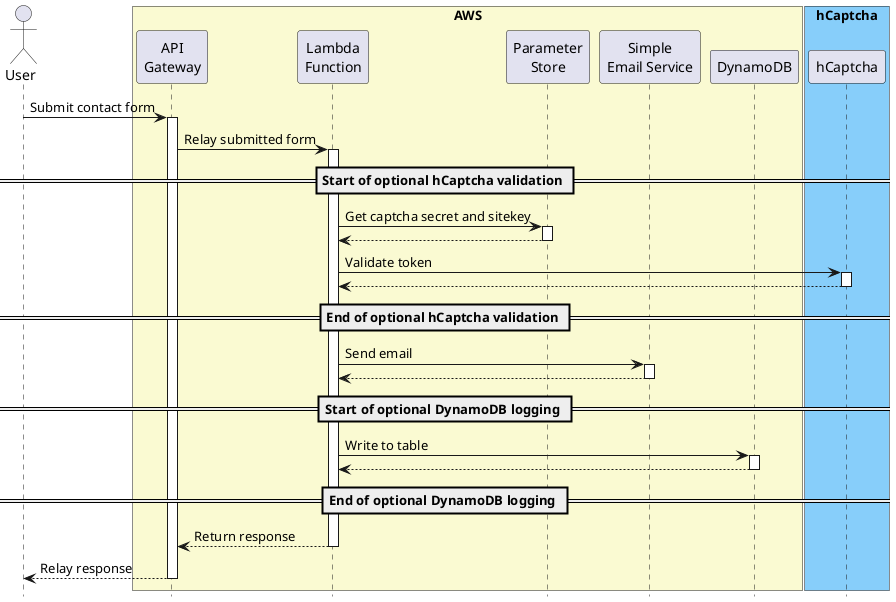 @startuml overview
autoactivate on
hide footbox

actor "User" as USER

box "AWS" #LightGoldenRodYellow
participant "API\nGateway"           as APIGW
participant "Lambda\nFunction"       as LAMBDA
participant "Parameter\nStore"       as PARM
participant "Simple\nEmail Service"  as SES
participant "DynamoDB"               as DYNAMODB
' AWS
USER   ->  APIGW  : Submit contact form
APIGW  ->  LAMBDA : Relay submitted form

== Start of optional hCaptcha validation ==
LAMBDA ->  PARM   : Get captcha secret and sitekey
LAMBDA <-- PARM
end box

' hCaptcha
box "hCaptcha" #LightSkyBlue
participant "hCaptcha" as CAPTCHA
LAMBDA ->  CAPTCHA : Validate token
LAMBDA <-- CAPTCHA
end box

== End of optional hCaptcha validation ==

' AWS
LAMBDA ->  SES : Send email
LAMBDA <-- SES

== Start of optional DynamoDB logging ==

LAMBDA ->  DYNAMODB : Write to table
LAMBDA <-- DYNAMODB
== End of optional DynamoDB logging ==

APIGW  <-- LAMBDA : Return response
USER   <-- APIGW : Relay response

@enduml
